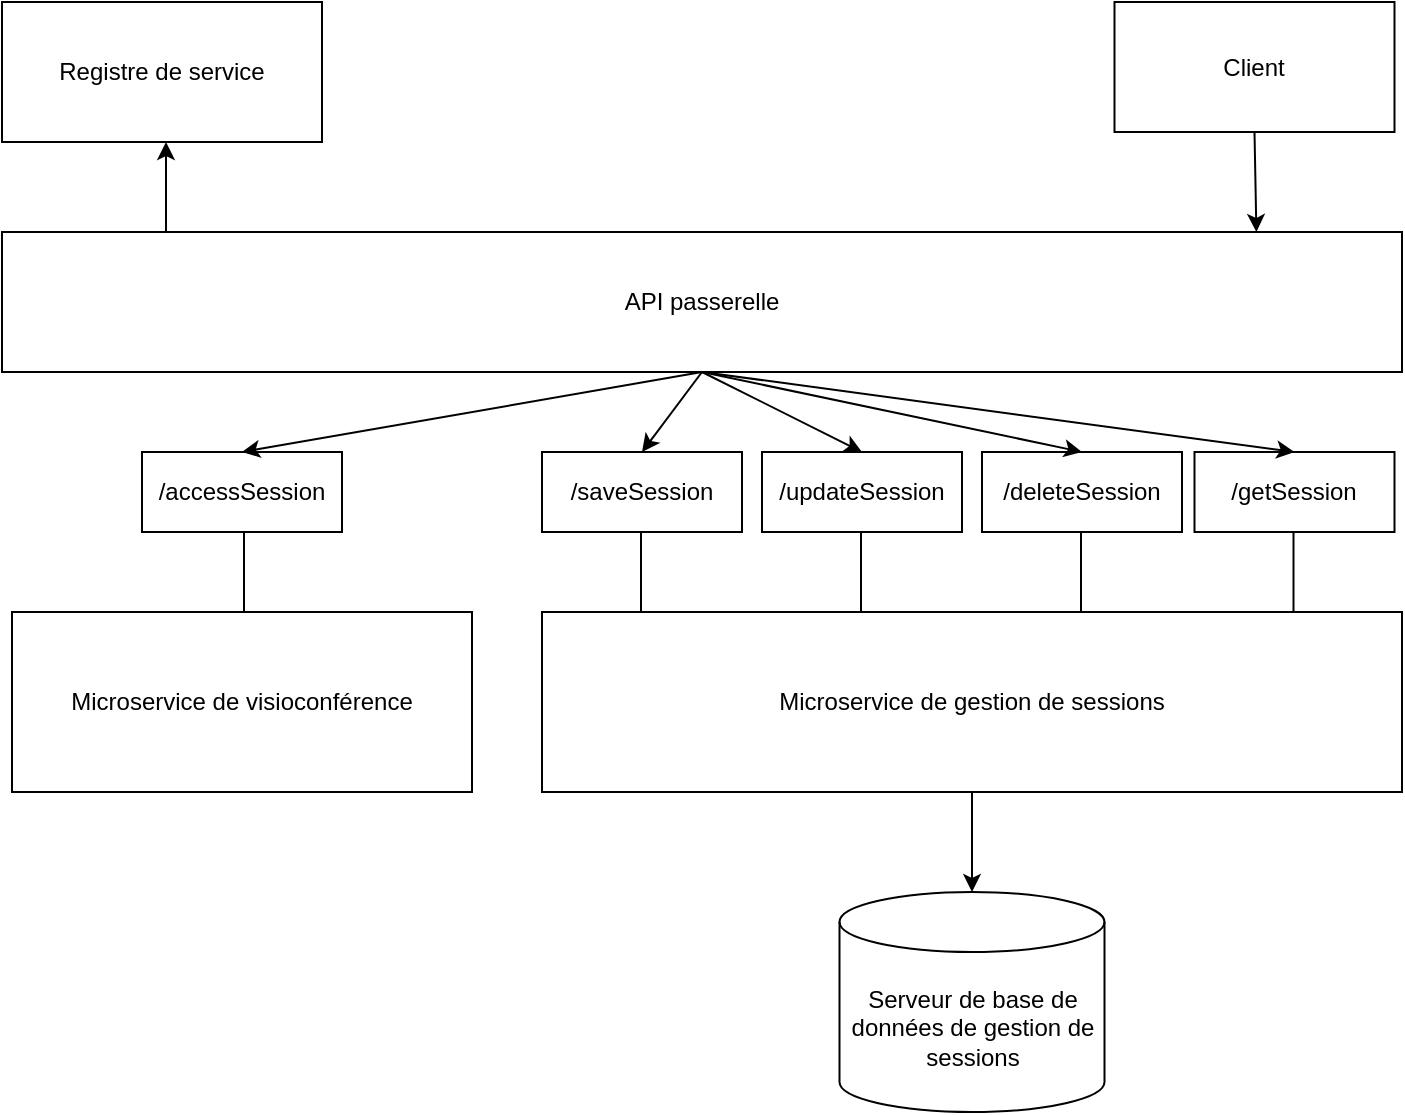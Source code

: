 <mxfile version="17.5.0" type="github">
  <diagram id="cRJMM40CJe79zqzZw_mR" name="Page-1">
    <mxGraphModel dx="1422" dy="681" grid="1" gridSize="10" guides="1" tooltips="1" connect="1" arrows="1" fold="1" page="1" pageScale="1" pageWidth="827" pageHeight="1169" math="0" shadow="0">
      <root>
        <mxCell id="0" />
        <mxCell id="1" parent="0" />
        <mxCell id="CNSOVZ5Ffk4rTk_nyZbC-1" value="Microservice de visioconférence" style="rounded=0;whiteSpace=wrap;html=1;" vertex="1" parent="1">
          <mxGeometry x="85" y="320" width="230" height="90" as="geometry" />
        </mxCell>
        <mxCell id="CNSOVZ5Ffk4rTk_nyZbC-2" value="Microservice de gestion de sessions" style="rounded=0;whiteSpace=wrap;html=1;" vertex="1" parent="1">
          <mxGeometry x="350" y="320" width="430" height="90" as="geometry" />
        </mxCell>
        <mxCell id="CNSOVZ5Ffk4rTk_nyZbC-3" value="Serveur de base de données de gestion de sessions" style="shape=cylinder3;whiteSpace=wrap;html=1;boundedLbl=1;backgroundOutline=1;size=15;" vertex="1" parent="1">
          <mxGeometry x="498.75" y="460" width="132.5" height="110" as="geometry" />
        </mxCell>
        <mxCell id="CNSOVZ5Ffk4rTk_nyZbC-4" value="" style="endArrow=classic;html=1;rounded=0;entryX=0.5;entryY=0;entryDx=0;entryDy=0;entryPerimeter=0;exitX=0.5;exitY=1;exitDx=0;exitDy=0;" edge="1" parent="1" source="CNSOVZ5Ffk4rTk_nyZbC-2" target="CNSOVZ5Ffk4rTk_nyZbC-3">
          <mxGeometry width="50" height="50" relative="1" as="geometry">
            <mxPoint x="380" y="530" as="sourcePoint" />
            <mxPoint x="430" y="480" as="targetPoint" />
          </mxGeometry>
        </mxCell>
        <mxCell id="CNSOVZ5Ffk4rTk_nyZbC-7" value="" style="endArrow=none;html=1;rounded=0;exitX=0.25;exitY=0;exitDx=0;exitDy=0;" edge="1" parent="1">
          <mxGeometry width="50" height="50" relative="1" as="geometry">
            <mxPoint x="201" y="320" as="sourcePoint" />
            <mxPoint x="201" y="280" as="targetPoint" />
          </mxGeometry>
        </mxCell>
        <mxCell id="CNSOVZ5Ffk4rTk_nyZbC-9" value="/accessSession" style="whiteSpace=wrap;html=1;align=center;" vertex="1" parent="1">
          <mxGeometry x="150" y="240" width="100" height="40" as="geometry" />
        </mxCell>
        <mxCell id="CNSOVZ5Ffk4rTk_nyZbC-11" value="" style="endArrow=none;html=1;rounded=0;exitX=0.25;exitY=0;exitDx=0;exitDy=0;" edge="1" parent="1">
          <mxGeometry width="50" height="50" relative="1" as="geometry">
            <mxPoint x="509.5" y="320" as="sourcePoint" />
            <mxPoint x="509.5" y="280" as="targetPoint" />
          </mxGeometry>
        </mxCell>
        <mxCell id="CNSOVZ5Ffk4rTk_nyZbC-12" value="/updateSession" style="whiteSpace=wrap;html=1;align=center;" vertex="1" parent="1">
          <mxGeometry x="460" y="240" width="100" height="40" as="geometry" />
        </mxCell>
        <mxCell id="CNSOVZ5Ffk4rTk_nyZbC-14" value="" style="endArrow=none;html=1;rounded=0;exitX=0.25;exitY=0;exitDx=0;exitDy=0;" edge="1" parent="1">
          <mxGeometry width="50" height="50" relative="1" as="geometry">
            <mxPoint x="619.5" y="320" as="sourcePoint" />
            <mxPoint x="619.5" y="280" as="targetPoint" />
          </mxGeometry>
        </mxCell>
        <mxCell id="CNSOVZ5Ffk4rTk_nyZbC-15" value="/deleteSession" style="whiteSpace=wrap;html=1;align=center;" vertex="1" parent="1">
          <mxGeometry x="570" y="240" width="100" height="40" as="geometry" />
        </mxCell>
        <mxCell id="CNSOVZ5Ffk4rTk_nyZbC-17" value="" style="endArrow=none;html=1;rounded=0;exitX=0.25;exitY=0;exitDx=0;exitDy=0;" edge="1" parent="1">
          <mxGeometry width="50" height="50" relative="1" as="geometry">
            <mxPoint x="399.5" y="320" as="sourcePoint" />
            <mxPoint x="399.5" y="280" as="targetPoint" />
          </mxGeometry>
        </mxCell>
        <mxCell id="CNSOVZ5Ffk4rTk_nyZbC-18" value="/saveSession" style="whiteSpace=wrap;html=1;align=center;" vertex="1" parent="1">
          <mxGeometry x="350" y="240" width="100" height="40" as="geometry" />
        </mxCell>
        <mxCell id="CNSOVZ5Ffk4rTk_nyZbC-20" value="" style="endArrow=none;html=1;rounded=0;exitX=0.25;exitY=0;exitDx=0;exitDy=0;" edge="1" parent="1">
          <mxGeometry width="50" height="50" relative="1" as="geometry">
            <mxPoint x="725.75" y="320" as="sourcePoint" />
            <mxPoint x="725.75" y="280" as="targetPoint" />
          </mxGeometry>
        </mxCell>
        <mxCell id="CNSOVZ5Ffk4rTk_nyZbC-21" value="/getSession" style="whiteSpace=wrap;html=1;align=center;" vertex="1" parent="1">
          <mxGeometry x="676.25" y="240" width="100" height="40" as="geometry" />
        </mxCell>
        <mxCell id="CNSOVZ5Ffk4rTk_nyZbC-22" value="API passerelle" style="rounded=0;whiteSpace=wrap;html=1;" vertex="1" parent="1">
          <mxGeometry x="80" y="130" width="700" height="70" as="geometry" />
        </mxCell>
        <mxCell id="CNSOVZ5Ffk4rTk_nyZbC-23" value="&lt;div&gt;Registre de service&lt;br&gt;&lt;/div&gt;" style="rounded=0;whiteSpace=wrap;html=1;" vertex="1" parent="1">
          <mxGeometry x="80" y="15" width="160" height="70" as="geometry" />
        </mxCell>
        <mxCell id="CNSOVZ5Ffk4rTk_nyZbC-24" value="" style="endArrow=classic;html=1;rounded=0;entryX=0.5;entryY=0;entryDx=0;entryDy=0;exitX=0.5;exitY=1;exitDx=0;exitDy=0;" edge="1" parent="1" source="CNSOVZ5Ffk4rTk_nyZbC-22" target="CNSOVZ5Ffk4rTk_nyZbC-9">
          <mxGeometry width="50" height="50" relative="1" as="geometry">
            <mxPoint x="390" y="310" as="sourcePoint" />
            <mxPoint x="440" y="260" as="targetPoint" />
          </mxGeometry>
        </mxCell>
        <mxCell id="CNSOVZ5Ffk4rTk_nyZbC-25" value="" style="endArrow=classic;html=1;rounded=0;entryX=0.5;entryY=0;entryDx=0;entryDy=0;exitX=0.5;exitY=1;exitDx=0;exitDy=0;" edge="1" parent="1" source="CNSOVZ5Ffk4rTk_nyZbC-22" target="CNSOVZ5Ffk4rTk_nyZbC-18">
          <mxGeometry width="50" height="50" relative="1" as="geometry">
            <mxPoint x="440" y="210" as="sourcePoint" />
            <mxPoint x="210" y="250" as="targetPoint" />
          </mxGeometry>
        </mxCell>
        <mxCell id="CNSOVZ5Ffk4rTk_nyZbC-26" value="" style="endArrow=classic;html=1;rounded=0;entryX=0.5;entryY=0;entryDx=0;entryDy=0;exitX=0.5;exitY=1;exitDx=0;exitDy=0;" edge="1" parent="1" source="CNSOVZ5Ffk4rTk_nyZbC-22" target="CNSOVZ5Ffk4rTk_nyZbC-12">
          <mxGeometry width="50" height="50" relative="1" as="geometry">
            <mxPoint x="440" y="210" as="sourcePoint" />
            <mxPoint x="410" y="250" as="targetPoint" />
          </mxGeometry>
        </mxCell>
        <mxCell id="CNSOVZ5Ffk4rTk_nyZbC-27" value="" style="endArrow=classic;html=1;rounded=0;entryX=0.5;entryY=0;entryDx=0;entryDy=0;exitX=0.5;exitY=1;exitDx=0;exitDy=0;" edge="1" parent="1" source="CNSOVZ5Ffk4rTk_nyZbC-22" target="CNSOVZ5Ffk4rTk_nyZbC-15">
          <mxGeometry width="50" height="50" relative="1" as="geometry">
            <mxPoint x="440" y="210" as="sourcePoint" />
            <mxPoint x="520" y="250" as="targetPoint" />
          </mxGeometry>
        </mxCell>
        <mxCell id="CNSOVZ5Ffk4rTk_nyZbC-28" value="" style="endArrow=classic;html=1;rounded=0;entryX=0.5;entryY=0;entryDx=0;entryDy=0;" edge="1" parent="1" target="CNSOVZ5Ffk4rTk_nyZbC-21">
          <mxGeometry width="50" height="50" relative="1" as="geometry">
            <mxPoint x="430" y="200" as="sourcePoint" />
            <mxPoint x="630" y="250" as="targetPoint" />
          </mxGeometry>
        </mxCell>
        <mxCell id="CNSOVZ5Ffk4rTk_nyZbC-29" value="Client" style="rounded=0;whiteSpace=wrap;html=1;" vertex="1" parent="1">
          <mxGeometry x="636.25" y="15" width="140" height="65" as="geometry" />
        </mxCell>
        <mxCell id="CNSOVZ5Ffk4rTk_nyZbC-30" value="" style="endArrow=classic;html=1;rounded=0;exitX=0.5;exitY=1;exitDx=0;exitDy=0;entryX=0.896;entryY=0;entryDx=0;entryDy=0;entryPerimeter=0;" edge="1" parent="1" source="CNSOVZ5Ffk4rTk_nyZbC-29" target="CNSOVZ5Ffk4rTk_nyZbC-22">
          <mxGeometry width="50" height="50" relative="1" as="geometry">
            <mxPoint x="390" y="310" as="sourcePoint" />
            <mxPoint x="440" y="260" as="targetPoint" />
          </mxGeometry>
        </mxCell>
        <mxCell id="CNSOVZ5Ffk4rTk_nyZbC-31" value="" style="endArrow=classic;html=1;rounded=0;entryX=0.75;entryY=1;entryDx=0;entryDy=0;" edge="1" parent="1">
          <mxGeometry width="50" height="50" relative="1" as="geometry">
            <mxPoint x="162" y="130" as="sourcePoint" />
            <mxPoint x="162" y="85" as="targetPoint" />
          </mxGeometry>
        </mxCell>
      </root>
    </mxGraphModel>
  </diagram>
</mxfile>
